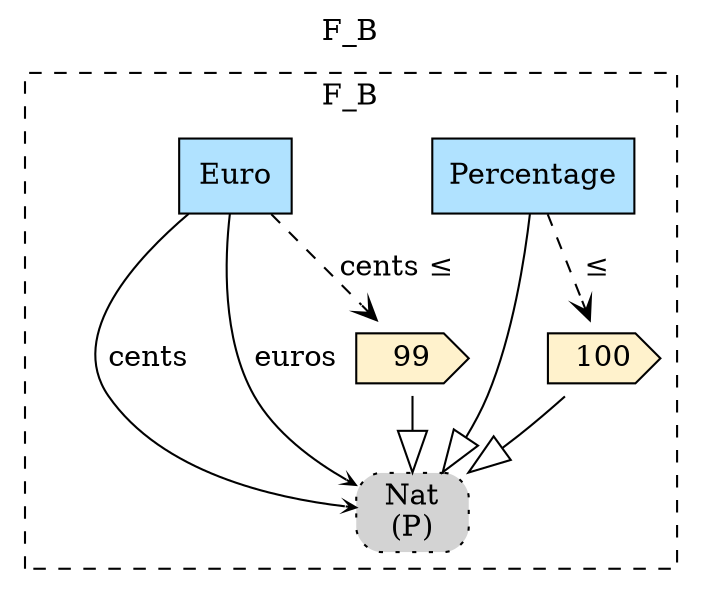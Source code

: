 digraph {graph[label=F_B,labelloc=tl,labelfontsize=12];
subgraph cluster_F_B{style=dashed;label=F_B;
"Percentage"[shape=record,fillcolor=lightskyblue1,style = filled,label="Percentage"];
"PNat"[shape=box,fillcolor=lightgray,style ="rounded,filled,dotted",label=<Nat<br/>(P)>];
"V100"[shape=cds,fillcolor="#FFF2CC",style = filled,label="100"];
"Euro"[shape=record,fillcolor=lightskyblue1,style = filled,label="Euro"];
"V99"[shape=cds,fillcolor="#FFF2CC",style = filled,label="99"];

"Percentage"->"PNat"[arrowhead=onormal,arrowsize=2.0];
"V100"->"PNat"[arrowhead=onormal,arrowsize=2.0];
"Percentage"->"V100"[arrowhead=vee,style=dashed,label=" ≤"];

"Euro"->"PNat"[label="cents",arrowhead=vee,headlabel="",arrowsize=.5];
"Euro"->"PNat"[label="euros",arrowhead=vee,headlabel="",arrowsize=.5];
"V99"->"PNat"[arrowhead=onormal,arrowsize=2.0];
"Euro"->"V99"[arrowhead=vee,style=dashed,label="cents ≤"];


}

}